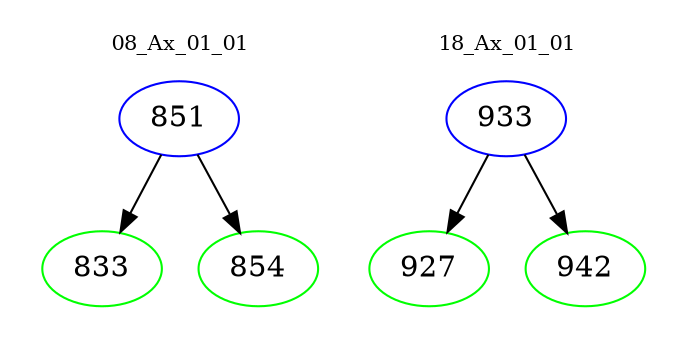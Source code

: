 digraph{
subgraph cluster_0 {
color = white
label = "08_Ax_01_01";
fontsize=10;
T0_851 [label="851", color="blue"]
T0_851 -> T0_833 [color="black"]
T0_833 [label="833", color="green"]
T0_851 -> T0_854 [color="black"]
T0_854 [label="854", color="green"]
}
subgraph cluster_1 {
color = white
label = "18_Ax_01_01";
fontsize=10;
T1_933 [label="933", color="blue"]
T1_933 -> T1_927 [color="black"]
T1_927 [label="927", color="green"]
T1_933 -> T1_942 [color="black"]
T1_942 [label="942", color="green"]
}
}
